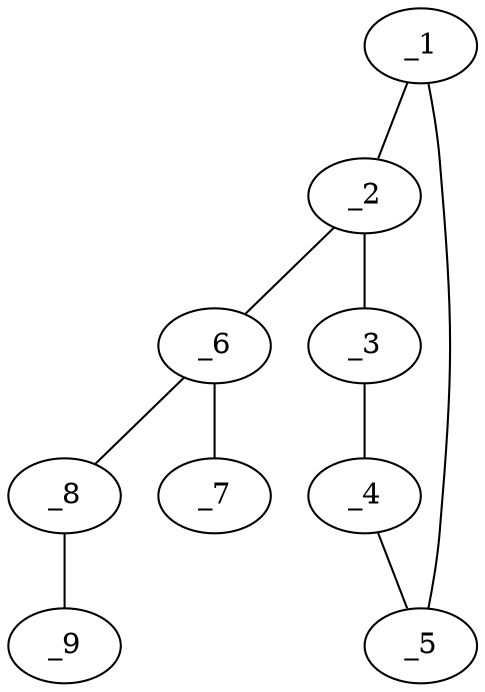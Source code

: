 graph molid650741 {
	_1	 [charge=0,
		chem=4,
		symbol="N  ",
		x="3.675",
		y="-1.0684"];
	_2	 [charge=0,
		chem=1,
		symbol="C  ",
		x="2.866",
		y="-0.4806"];
	_1 -- _2	 [valence=1];
	_5	 [charge=0,
		chem=4,
		symbol="N  ",
		x="3.366",
		y="-2.0194"];
	_1 -- _5	 [valence=2];
	_3	 [charge=0,
		chem=1,
		symbol="C  ",
		x="2.057",
		y="-1.0684"];
	_2 -- _3	 [valence=2];
	_6	 [charge=0,
		chem=1,
		symbol="C  ",
		x="2.866",
		y="0.5194"];
	_2 -- _6	 [valence=1];
	_4	 [charge=0,
		chem=5,
		symbol="S  ",
		x="2.366",
		y="-2.0194"];
	_3 -- _4	 [valence=1];
	_4 -- _5	 [valence=1];
	_7	 [charge=0,
		chem=2,
		symbol="O  ",
		x=2,
		y="1.0194"];
	_6 -- _7	 [valence=2];
	_8	 [charge=0,
		chem=2,
		symbol="O  ",
		x="3.7321",
		y="1.0194"];
	_6 -- _8	 [valence=1];
	_9	 [charge=0,
		chem=1,
		symbol="C  ",
		x="3.7321",
		y="2.0194"];
	_8 -- _9	 [valence=1];
}
